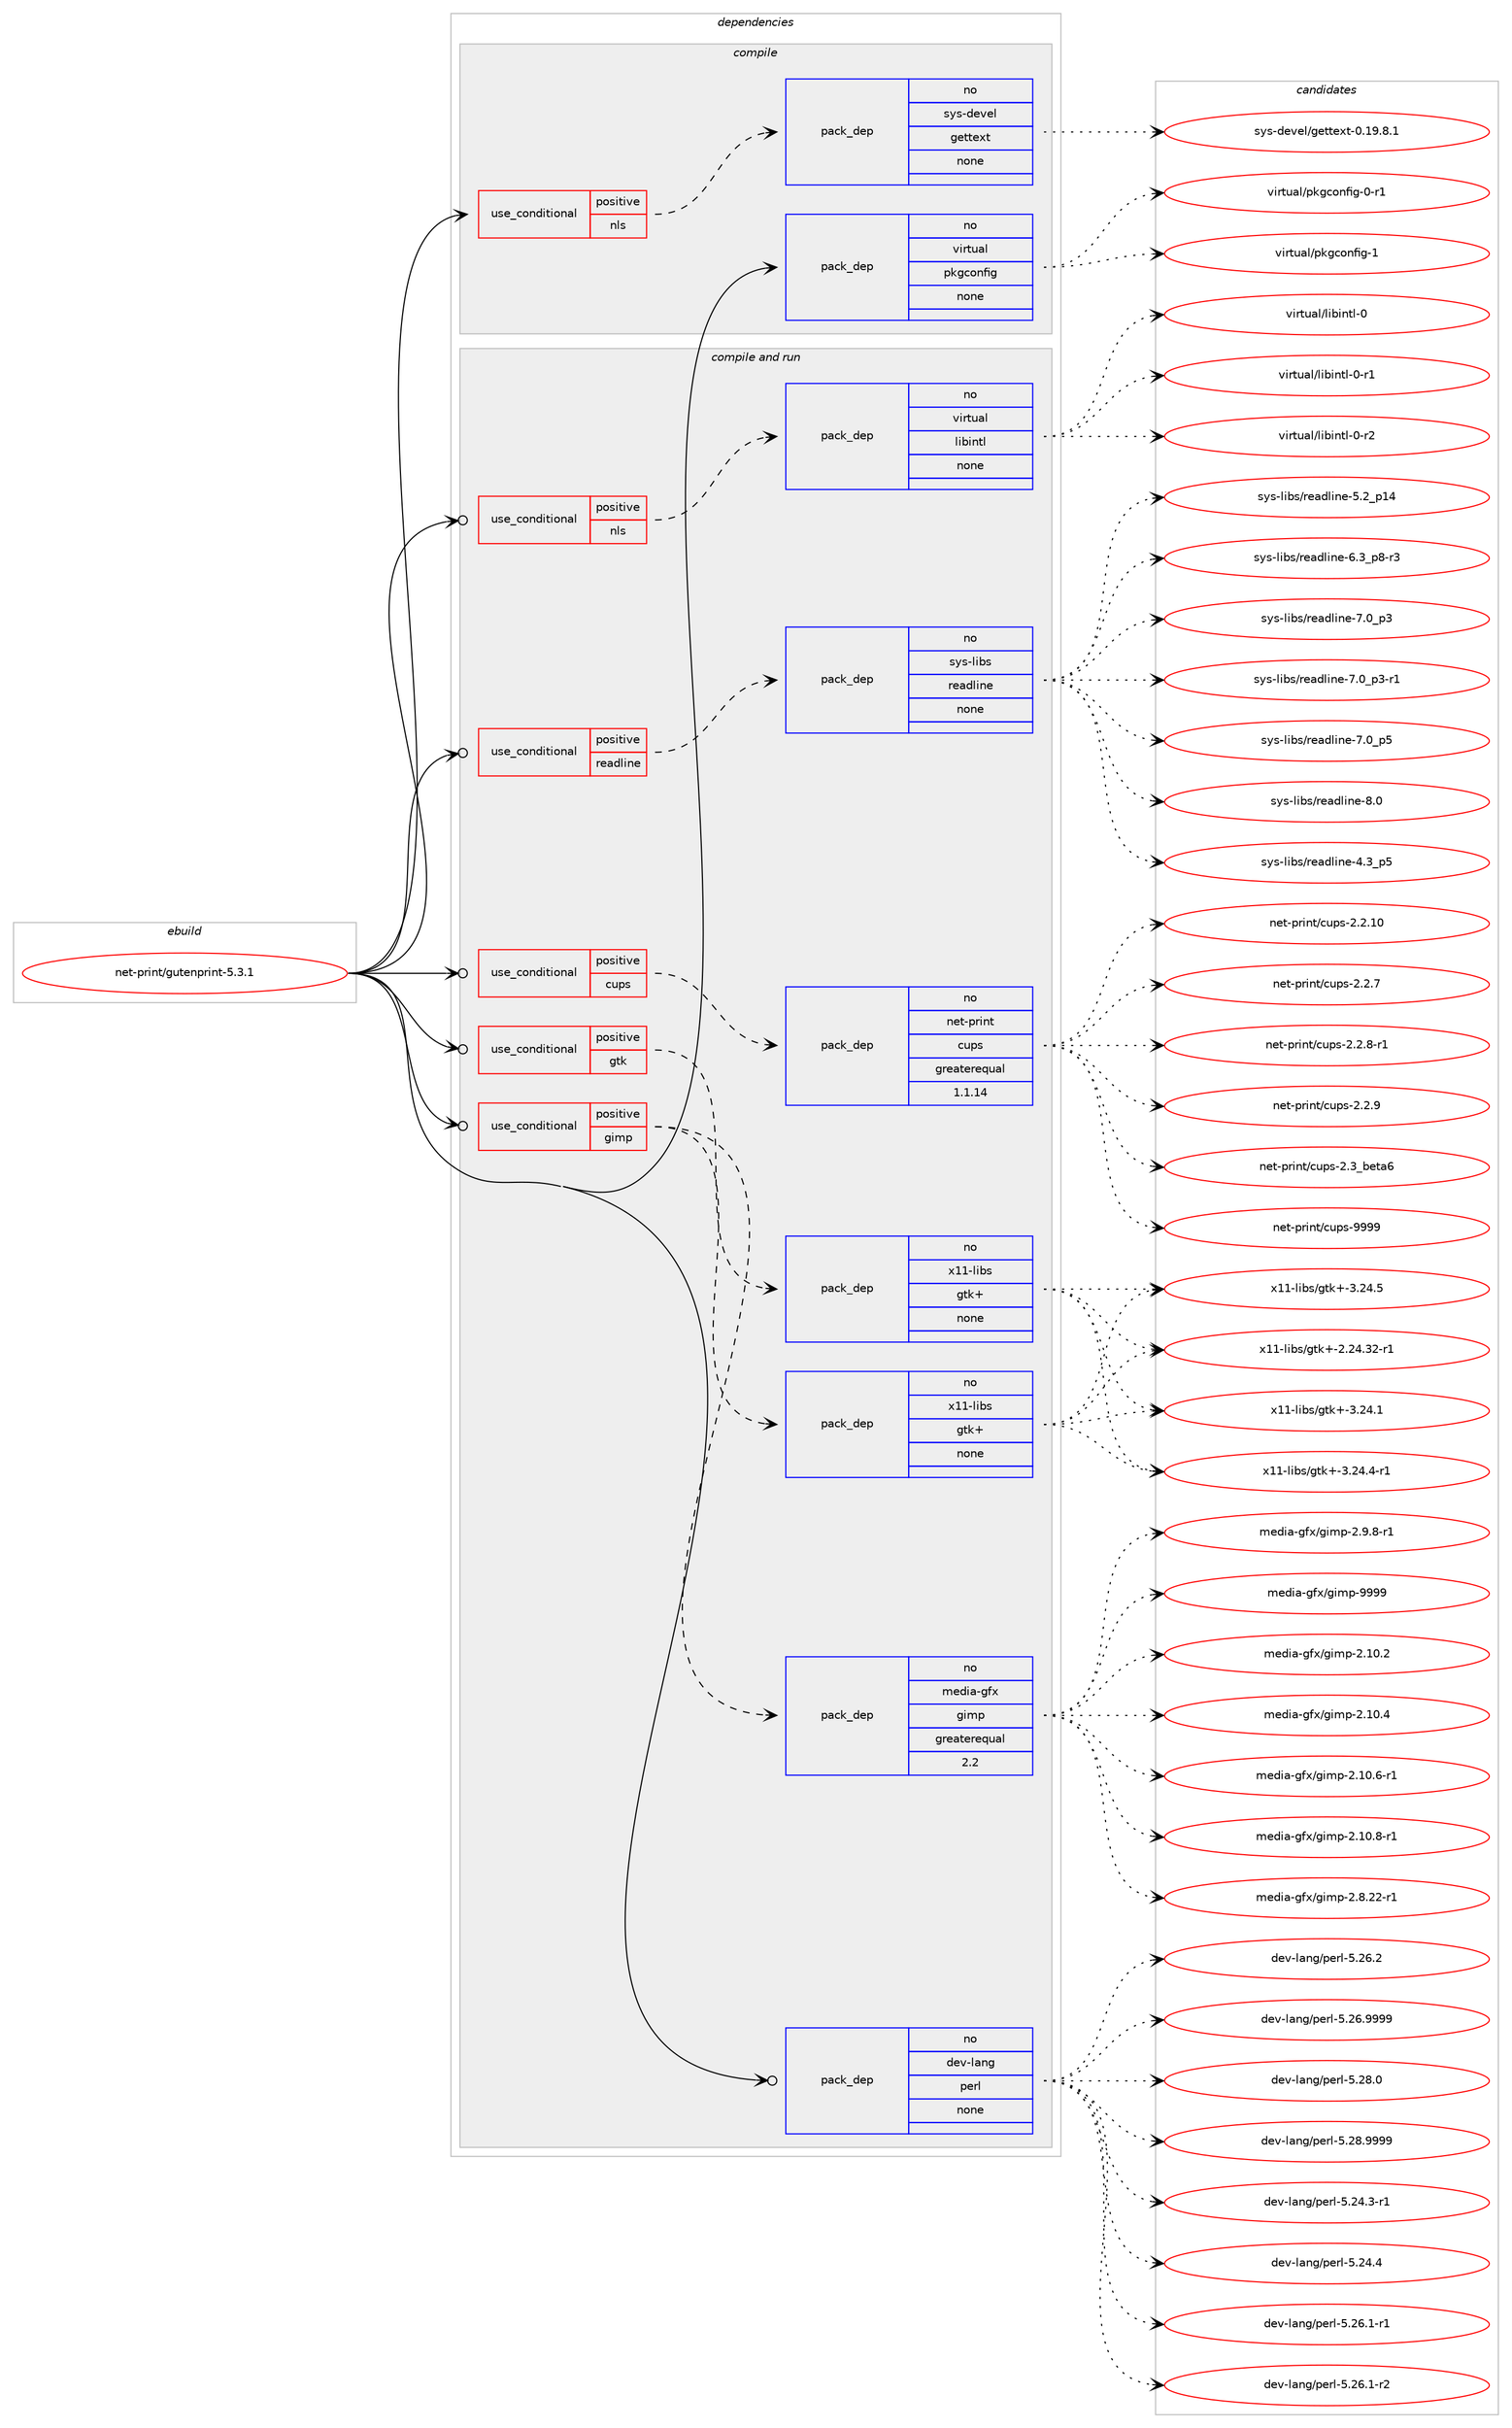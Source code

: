 digraph prolog {

# *************
# Graph options
# *************

newrank=true;
concentrate=true;
compound=true;
graph [rankdir=LR,fontname=Helvetica,fontsize=10,ranksep=1.5];#, ranksep=2.5, nodesep=0.2];
edge  [arrowhead=vee];
node  [fontname=Helvetica,fontsize=10];

# **********
# The ebuild
# **********

subgraph cluster_leftcol {
color=gray;
rank=same;
label=<<i>ebuild</i>>;
id [label="net-print/gutenprint-5.3.1", color=red, width=4, href="../net-print/gutenprint-5.3.1.svg"];
}

# ****************
# The dependencies
# ****************

subgraph cluster_midcol {
color=gray;
label=<<i>dependencies</i>>;
subgraph cluster_compile {
fillcolor="#eeeeee";
style=filled;
label=<<i>compile</i>>;
subgraph cond450353 {
dependency1677077 [label=<<TABLE BORDER="0" CELLBORDER="1" CELLSPACING="0" CELLPADDING="4"><TR><TD ROWSPAN="3" CELLPADDING="10">use_conditional</TD></TR><TR><TD>positive</TD></TR><TR><TD>nls</TD></TR></TABLE>>, shape=none, color=red];
subgraph pack1199307 {
dependency1677078 [label=<<TABLE BORDER="0" CELLBORDER="1" CELLSPACING="0" CELLPADDING="4" WIDTH="220"><TR><TD ROWSPAN="6" CELLPADDING="30">pack_dep</TD></TR><TR><TD WIDTH="110">no</TD></TR><TR><TD>sys-devel</TD></TR><TR><TD>gettext</TD></TR><TR><TD>none</TD></TR><TR><TD></TD></TR></TABLE>>, shape=none, color=blue];
}
dependency1677077:e -> dependency1677078:w [weight=20,style="dashed",arrowhead="vee"];
}
id:e -> dependency1677077:w [weight=20,style="solid",arrowhead="vee"];
subgraph pack1199308 {
dependency1677079 [label=<<TABLE BORDER="0" CELLBORDER="1" CELLSPACING="0" CELLPADDING="4" WIDTH="220"><TR><TD ROWSPAN="6" CELLPADDING="30">pack_dep</TD></TR><TR><TD WIDTH="110">no</TD></TR><TR><TD>virtual</TD></TR><TR><TD>pkgconfig</TD></TR><TR><TD>none</TD></TR><TR><TD></TD></TR></TABLE>>, shape=none, color=blue];
}
id:e -> dependency1677079:w [weight=20,style="solid",arrowhead="vee"];
}
subgraph cluster_compileandrun {
fillcolor="#eeeeee";
style=filled;
label=<<i>compile and run</i>>;
subgraph cond450354 {
dependency1677080 [label=<<TABLE BORDER="0" CELLBORDER="1" CELLSPACING="0" CELLPADDING="4"><TR><TD ROWSPAN="3" CELLPADDING="10">use_conditional</TD></TR><TR><TD>positive</TD></TR><TR><TD>cups</TD></TR></TABLE>>, shape=none, color=red];
subgraph pack1199309 {
dependency1677081 [label=<<TABLE BORDER="0" CELLBORDER="1" CELLSPACING="0" CELLPADDING="4" WIDTH="220"><TR><TD ROWSPAN="6" CELLPADDING="30">pack_dep</TD></TR><TR><TD WIDTH="110">no</TD></TR><TR><TD>net-print</TD></TR><TR><TD>cups</TD></TR><TR><TD>greaterequal</TD></TR><TR><TD>1.1.14</TD></TR></TABLE>>, shape=none, color=blue];
}
dependency1677080:e -> dependency1677081:w [weight=20,style="dashed",arrowhead="vee"];
}
id:e -> dependency1677080:w [weight=20,style="solid",arrowhead="odotvee"];
subgraph cond450355 {
dependency1677082 [label=<<TABLE BORDER="0" CELLBORDER="1" CELLSPACING="0" CELLPADDING="4"><TR><TD ROWSPAN="3" CELLPADDING="10">use_conditional</TD></TR><TR><TD>positive</TD></TR><TR><TD>gimp</TD></TR></TABLE>>, shape=none, color=red];
subgraph pack1199310 {
dependency1677083 [label=<<TABLE BORDER="0" CELLBORDER="1" CELLSPACING="0" CELLPADDING="4" WIDTH="220"><TR><TD ROWSPAN="6" CELLPADDING="30">pack_dep</TD></TR><TR><TD WIDTH="110">no</TD></TR><TR><TD>media-gfx</TD></TR><TR><TD>gimp</TD></TR><TR><TD>greaterequal</TD></TR><TR><TD>2.2</TD></TR></TABLE>>, shape=none, color=blue];
}
dependency1677082:e -> dependency1677083:w [weight=20,style="dashed",arrowhead="vee"];
subgraph pack1199311 {
dependency1677084 [label=<<TABLE BORDER="0" CELLBORDER="1" CELLSPACING="0" CELLPADDING="4" WIDTH="220"><TR><TD ROWSPAN="6" CELLPADDING="30">pack_dep</TD></TR><TR><TD WIDTH="110">no</TD></TR><TR><TD>x11-libs</TD></TR><TR><TD>gtk+</TD></TR><TR><TD>none</TD></TR><TR><TD></TD></TR></TABLE>>, shape=none, color=blue];
}
dependency1677082:e -> dependency1677084:w [weight=20,style="dashed",arrowhead="vee"];
}
id:e -> dependency1677082:w [weight=20,style="solid",arrowhead="odotvee"];
subgraph cond450356 {
dependency1677085 [label=<<TABLE BORDER="0" CELLBORDER="1" CELLSPACING="0" CELLPADDING="4"><TR><TD ROWSPAN="3" CELLPADDING="10">use_conditional</TD></TR><TR><TD>positive</TD></TR><TR><TD>gtk</TD></TR></TABLE>>, shape=none, color=red];
subgraph pack1199312 {
dependency1677086 [label=<<TABLE BORDER="0" CELLBORDER="1" CELLSPACING="0" CELLPADDING="4" WIDTH="220"><TR><TD ROWSPAN="6" CELLPADDING="30">pack_dep</TD></TR><TR><TD WIDTH="110">no</TD></TR><TR><TD>x11-libs</TD></TR><TR><TD>gtk+</TD></TR><TR><TD>none</TD></TR><TR><TD></TD></TR></TABLE>>, shape=none, color=blue];
}
dependency1677085:e -> dependency1677086:w [weight=20,style="dashed",arrowhead="vee"];
}
id:e -> dependency1677085:w [weight=20,style="solid",arrowhead="odotvee"];
subgraph cond450357 {
dependency1677087 [label=<<TABLE BORDER="0" CELLBORDER="1" CELLSPACING="0" CELLPADDING="4"><TR><TD ROWSPAN="3" CELLPADDING="10">use_conditional</TD></TR><TR><TD>positive</TD></TR><TR><TD>nls</TD></TR></TABLE>>, shape=none, color=red];
subgraph pack1199313 {
dependency1677088 [label=<<TABLE BORDER="0" CELLBORDER="1" CELLSPACING="0" CELLPADDING="4" WIDTH="220"><TR><TD ROWSPAN="6" CELLPADDING="30">pack_dep</TD></TR><TR><TD WIDTH="110">no</TD></TR><TR><TD>virtual</TD></TR><TR><TD>libintl</TD></TR><TR><TD>none</TD></TR><TR><TD></TD></TR></TABLE>>, shape=none, color=blue];
}
dependency1677087:e -> dependency1677088:w [weight=20,style="dashed",arrowhead="vee"];
}
id:e -> dependency1677087:w [weight=20,style="solid",arrowhead="odotvee"];
subgraph cond450358 {
dependency1677089 [label=<<TABLE BORDER="0" CELLBORDER="1" CELLSPACING="0" CELLPADDING="4"><TR><TD ROWSPAN="3" CELLPADDING="10">use_conditional</TD></TR><TR><TD>positive</TD></TR><TR><TD>readline</TD></TR></TABLE>>, shape=none, color=red];
subgraph pack1199314 {
dependency1677090 [label=<<TABLE BORDER="0" CELLBORDER="1" CELLSPACING="0" CELLPADDING="4" WIDTH="220"><TR><TD ROWSPAN="6" CELLPADDING="30">pack_dep</TD></TR><TR><TD WIDTH="110">no</TD></TR><TR><TD>sys-libs</TD></TR><TR><TD>readline</TD></TR><TR><TD>none</TD></TR><TR><TD></TD></TR></TABLE>>, shape=none, color=blue];
}
dependency1677089:e -> dependency1677090:w [weight=20,style="dashed",arrowhead="vee"];
}
id:e -> dependency1677089:w [weight=20,style="solid",arrowhead="odotvee"];
subgraph pack1199315 {
dependency1677091 [label=<<TABLE BORDER="0" CELLBORDER="1" CELLSPACING="0" CELLPADDING="4" WIDTH="220"><TR><TD ROWSPAN="6" CELLPADDING="30">pack_dep</TD></TR><TR><TD WIDTH="110">no</TD></TR><TR><TD>dev-lang</TD></TR><TR><TD>perl</TD></TR><TR><TD>none</TD></TR><TR><TD></TD></TR></TABLE>>, shape=none, color=blue];
}
id:e -> dependency1677091:w [weight=20,style="solid",arrowhead="odotvee"];
}
subgraph cluster_run {
fillcolor="#eeeeee";
style=filled;
label=<<i>run</i>>;
}
}

# **************
# The candidates
# **************

subgraph cluster_choices {
rank=same;
color=gray;
label=<<i>candidates</i>>;

subgraph choice1199307 {
color=black;
nodesep=1;
choice1151211154510010111810110847103101116116101120116454846495746564649 [label="sys-devel/gettext-0.19.8.1", color=red, width=4,href="../sys-devel/gettext-0.19.8.1.svg"];
dependency1677078:e -> choice1151211154510010111810110847103101116116101120116454846495746564649:w [style=dotted,weight="100"];
}
subgraph choice1199308 {
color=black;
nodesep=1;
choice11810511411611797108471121071039911111010210510345484511449 [label="virtual/pkgconfig-0-r1", color=red, width=4,href="../virtual/pkgconfig-0-r1.svg"];
choice1181051141161179710847112107103991111101021051034549 [label="virtual/pkgconfig-1", color=red, width=4,href="../virtual/pkgconfig-1.svg"];
dependency1677079:e -> choice11810511411611797108471121071039911111010210510345484511449:w [style=dotted,weight="100"];
dependency1677079:e -> choice1181051141161179710847112107103991111101021051034549:w [style=dotted,weight="100"];
}
subgraph choice1199309 {
color=black;
nodesep=1;
choice11010111645112114105110116479911711211545504650464948 [label="net-print/cups-2.2.10", color=red, width=4,href="../net-print/cups-2.2.10.svg"];
choice110101116451121141051101164799117112115455046504655 [label="net-print/cups-2.2.7", color=red, width=4,href="../net-print/cups-2.2.7.svg"];
choice1101011164511211410511011647991171121154550465046564511449 [label="net-print/cups-2.2.8-r1", color=red, width=4,href="../net-print/cups-2.2.8-r1.svg"];
choice110101116451121141051101164799117112115455046504657 [label="net-print/cups-2.2.9", color=red, width=4,href="../net-print/cups-2.2.9.svg"];
choice1101011164511211410511011647991171121154550465195981011169754 [label="net-print/cups-2.3_beta6", color=red, width=4,href="../net-print/cups-2.3_beta6.svg"];
choice1101011164511211410511011647991171121154557575757 [label="net-print/cups-9999", color=red, width=4,href="../net-print/cups-9999.svg"];
dependency1677081:e -> choice11010111645112114105110116479911711211545504650464948:w [style=dotted,weight="100"];
dependency1677081:e -> choice110101116451121141051101164799117112115455046504655:w [style=dotted,weight="100"];
dependency1677081:e -> choice1101011164511211410511011647991171121154550465046564511449:w [style=dotted,weight="100"];
dependency1677081:e -> choice110101116451121141051101164799117112115455046504657:w [style=dotted,weight="100"];
dependency1677081:e -> choice1101011164511211410511011647991171121154550465195981011169754:w [style=dotted,weight="100"];
dependency1677081:e -> choice1101011164511211410511011647991171121154557575757:w [style=dotted,weight="100"];
}
subgraph choice1199310 {
color=black;
nodesep=1;
choice10910110010597451031021204710310510911245504649484650 [label="media-gfx/gimp-2.10.2", color=red, width=4,href="../media-gfx/gimp-2.10.2.svg"];
choice10910110010597451031021204710310510911245504649484652 [label="media-gfx/gimp-2.10.4", color=red, width=4,href="../media-gfx/gimp-2.10.4.svg"];
choice109101100105974510310212047103105109112455046494846544511449 [label="media-gfx/gimp-2.10.6-r1", color=red, width=4,href="../media-gfx/gimp-2.10.6-r1.svg"];
choice109101100105974510310212047103105109112455046494846564511449 [label="media-gfx/gimp-2.10.8-r1", color=red, width=4,href="../media-gfx/gimp-2.10.8-r1.svg"];
choice109101100105974510310212047103105109112455046564650504511449 [label="media-gfx/gimp-2.8.22-r1", color=red, width=4,href="../media-gfx/gimp-2.8.22-r1.svg"];
choice1091011001059745103102120471031051091124550465746564511449 [label="media-gfx/gimp-2.9.8-r1", color=red, width=4,href="../media-gfx/gimp-2.9.8-r1.svg"];
choice1091011001059745103102120471031051091124557575757 [label="media-gfx/gimp-9999", color=red, width=4,href="../media-gfx/gimp-9999.svg"];
dependency1677083:e -> choice10910110010597451031021204710310510911245504649484650:w [style=dotted,weight="100"];
dependency1677083:e -> choice10910110010597451031021204710310510911245504649484652:w [style=dotted,weight="100"];
dependency1677083:e -> choice109101100105974510310212047103105109112455046494846544511449:w [style=dotted,weight="100"];
dependency1677083:e -> choice109101100105974510310212047103105109112455046494846564511449:w [style=dotted,weight="100"];
dependency1677083:e -> choice109101100105974510310212047103105109112455046564650504511449:w [style=dotted,weight="100"];
dependency1677083:e -> choice1091011001059745103102120471031051091124550465746564511449:w [style=dotted,weight="100"];
dependency1677083:e -> choice1091011001059745103102120471031051091124557575757:w [style=dotted,weight="100"];
}
subgraph choice1199311 {
color=black;
nodesep=1;
choice12049494510810598115471031161074345504650524651504511449 [label="x11-libs/gtk+-2.24.32-r1", color=red, width=4,href="../x11-libs/gtk+-2.24.32-r1.svg"];
choice12049494510810598115471031161074345514650524649 [label="x11-libs/gtk+-3.24.1", color=red, width=4,href="../x11-libs/gtk+-3.24.1.svg"];
choice120494945108105981154710311610743455146505246524511449 [label="x11-libs/gtk+-3.24.4-r1", color=red, width=4,href="../x11-libs/gtk+-3.24.4-r1.svg"];
choice12049494510810598115471031161074345514650524653 [label="x11-libs/gtk+-3.24.5", color=red, width=4,href="../x11-libs/gtk+-3.24.5.svg"];
dependency1677084:e -> choice12049494510810598115471031161074345504650524651504511449:w [style=dotted,weight="100"];
dependency1677084:e -> choice12049494510810598115471031161074345514650524649:w [style=dotted,weight="100"];
dependency1677084:e -> choice120494945108105981154710311610743455146505246524511449:w [style=dotted,weight="100"];
dependency1677084:e -> choice12049494510810598115471031161074345514650524653:w [style=dotted,weight="100"];
}
subgraph choice1199312 {
color=black;
nodesep=1;
choice12049494510810598115471031161074345504650524651504511449 [label="x11-libs/gtk+-2.24.32-r1", color=red, width=4,href="../x11-libs/gtk+-2.24.32-r1.svg"];
choice12049494510810598115471031161074345514650524649 [label="x11-libs/gtk+-3.24.1", color=red, width=4,href="../x11-libs/gtk+-3.24.1.svg"];
choice120494945108105981154710311610743455146505246524511449 [label="x11-libs/gtk+-3.24.4-r1", color=red, width=4,href="../x11-libs/gtk+-3.24.4-r1.svg"];
choice12049494510810598115471031161074345514650524653 [label="x11-libs/gtk+-3.24.5", color=red, width=4,href="../x11-libs/gtk+-3.24.5.svg"];
dependency1677086:e -> choice12049494510810598115471031161074345504650524651504511449:w [style=dotted,weight="100"];
dependency1677086:e -> choice12049494510810598115471031161074345514650524649:w [style=dotted,weight="100"];
dependency1677086:e -> choice120494945108105981154710311610743455146505246524511449:w [style=dotted,weight="100"];
dependency1677086:e -> choice12049494510810598115471031161074345514650524653:w [style=dotted,weight="100"];
}
subgraph choice1199313 {
color=black;
nodesep=1;
choice1181051141161179710847108105981051101161084548 [label="virtual/libintl-0", color=red, width=4,href="../virtual/libintl-0.svg"];
choice11810511411611797108471081059810511011610845484511449 [label="virtual/libintl-0-r1", color=red, width=4,href="../virtual/libintl-0-r1.svg"];
choice11810511411611797108471081059810511011610845484511450 [label="virtual/libintl-0-r2", color=red, width=4,href="../virtual/libintl-0-r2.svg"];
dependency1677088:e -> choice1181051141161179710847108105981051101161084548:w [style=dotted,weight="100"];
dependency1677088:e -> choice11810511411611797108471081059810511011610845484511449:w [style=dotted,weight="100"];
dependency1677088:e -> choice11810511411611797108471081059810511011610845484511450:w [style=dotted,weight="100"];
}
subgraph choice1199314 {
color=black;
nodesep=1;
choice11512111545108105981154711410197100108105110101455246519511253 [label="sys-libs/readline-4.3_p5", color=red, width=4,href="../sys-libs/readline-4.3_p5.svg"];
choice1151211154510810598115471141019710010810511010145534650951124952 [label="sys-libs/readline-5.2_p14", color=red, width=4,href="../sys-libs/readline-5.2_p14.svg"];
choice115121115451081059811547114101971001081051101014554465195112564511451 [label="sys-libs/readline-6.3_p8-r3", color=red, width=4,href="../sys-libs/readline-6.3_p8-r3.svg"];
choice11512111545108105981154711410197100108105110101455546489511251 [label="sys-libs/readline-7.0_p3", color=red, width=4,href="../sys-libs/readline-7.0_p3.svg"];
choice115121115451081059811547114101971001081051101014555464895112514511449 [label="sys-libs/readline-7.0_p3-r1", color=red, width=4,href="../sys-libs/readline-7.0_p3-r1.svg"];
choice11512111545108105981154711410197100108105110101455546489511253 [label="sys-libs/readline-7.0_p5", color=red, width=4,href="../sys-libs/readline-7.0_p5.svg"];
choice1151211154510810598115471141019710010810511010145564648 [label="sys-libs/readline-8.0", color=red, width=4,href="../sys-libs/readline-8.0.svg"];
dependency1677090:e -> choice11512111545108105981154711410197100108105110101455246519511253:w [style=dotted,weight="100"];
dependency1677090:e -> choice1151211154510810598115471141019710010810511010145534650951124952:w [style=dotted,weight="100"];
dependency1677090:e -> choice115121115451081059811547114101971001081051101014554465195112564511451:w [style=dotted,weight="100"];
dependency1677090:e -> choice11512111545108105981154711410197100108105110101455546489511251:w [style=dotted,weight="100"];
dependency1677090:e -> choice115121115451081059811547114101971001081051101014555464895112514511449:w [style=dotted,weight="100"];
dependency1677090:e -> choice11512111545108105981154711410197100108105110101455546489511253:w [style=dotted,weight="100"];
dependency1677090:e -> choice1151211154510810598115471141019710010810511010145564648:w [style=dotted,weight="100"];
}
subgraph choice1199315 {
color=black;
nodesep=1;
choice100101118451089711010347112101114108455346505246514511449 [label="dev-lang/perl-5.24.3-r1", color=red, width=4,href="../dev-lang/perl-5.24.3-r1.svg"];
choice10010111845108971101034711210111410845534650524652 [label="dev-lang/perl-5.24.4", color=red, width=4,href="../dev-lang/perl-5.24.4.svg"];
choice100101118451089711010347112101114108455346505446494511449 [label="dev-lang/perl-5.26.1-r1", color=red, width=4,href="../dev-lang/perl-5.26.1-r1.svg"];
choice100101118451089711010347112101114108455346505446494511450 [label="dev-lang/perl-5.26.1-r2", color=red, width=4,href="../dev-lang/perl-5.26.1-r2.svg"];
choice10010111845108971101034711210111410845534650544650 [label="dev-lang/perl-5.26.2", color=red, width=4,href="../dev-lang/perl-5.26.2.svg"];
choice10010111845108971101034711210111410845534650544657575757 [label="dev-lang/perl-5.26.9999", color=red, width=4,href="../dev-lang/perl-5.26.9999.svg"];
choice10010111845108971101034711210111410845534650564648 [label="dev-lang/perl-5.28.0", color=red, width=4,href="../dev-lang/perl-5.28.0.svg"];
choice10010111845108971101034711210111410845534650564657575757 [label="dev-lang/perl-5.28.9999", color=red, width=4,href="../dev-lang/perl-5.28.9999.svg"];
dependency1677091:e -> choice100101118451089711010347112101114108455346505246514511449:w [style=dotted,weight="100"];
dependency1677091:e -> choice10010111845108971101034711210111410845534650524652:w [style=dotted,weight="100"];
dependency1677091:e -> choice100101118451089711010347112101114108455346505446494511449:w [style=dotted,weight="100"];
dependency1677091:e -> choice100101118451089711010347112101114108455346505446494511450:w [style=dotted,weight="100"];
dependency1677091:e -> choice10010111845108971101034711210111410845534650544650:w [style=dotted,weight="100"];
dependency1677091:e -> choice10010111845108971101034711210111410845534650544657575757:w [style=dotted,weight="100"];
dependency1677091:e -> choice10010111845108971101034711210111410845534650564648:w [style=dotted,weight="100"];
dependency1677091:e -> choice10010111845108971101034711210111410845534650564657575757:w [style=dotted,weight="100"];
}
}

}
